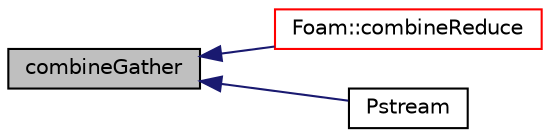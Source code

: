 digraph "combineGather"
{
  bgcolor="transparent";
  edge [fontname="Helvetica",fontsize="10",labelfontname="Helvetica",labelfontsize="10"];
  node [fontname="Helvetica",fontsize="10",shape=record];
  rankdir="LR";
  Node1 [label="combineGather",height=0.2,width=0.4,color="black", fillcolor="grey75", style="filled", fontcolor="black"];
  Node1 -> Node2 [dir="back",color="midnightblue",fontsize="10",style="solid",fontname="Helvetica"];
  Node2 [label="Foam::combineReduce",height=0.2,width=0.4,color="red",URL="$a10733.html#af09dedba9f523ce6a02baaa029393764"];
  Node1 -> Node3 [dir="back",color="midnightblue",fontsize="10",style="solid",fontname="Helvetica"];
  Node3 [label="Pstream",height=0.2,width=0.4,color="black",URL="$a02017.html#a2b31c5d4673e1c7d7366b8b6bf47830d",tooltip="Construct given optional buffer size. "];
}
